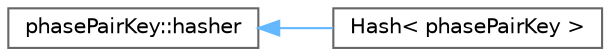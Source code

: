 digraph "Graphical Class Hierarchy"
{
 // LATEX_PDF_SIZE
  bgcolor="transparent";
  edge [fontname=Helvetica,fontsize=10,labelfontname=Helvetica,labelfontsize=10];
  node [fontname=Helvetica,fontsize=10,shape=box,height=0.2,width=0.4];
  rankdir="LR";
  Node0 [id="Node000000",label="phasePairKey::hasher",height=0.2,width=0.4,color="grey40", fillcolor="white", style="filled",URL="$structFoam_1_1phasePairKey_1_1hasher.html",tooltip=" "];
  Node0 -> Node1 [id="edge5214_Node000000_Node000001",dir="back",color="steelblue1",style="solid",tooltip=" "];
  Node1 [id="Node000001",label="Hash\< phasePairKey \>",height=0.2,width=0.4,color="grey40", fillcolor="white", style="filled",URL="$structFoam_1_1Hash_3_01phasePairKey_01_4.html",tooltip=" "];
}
